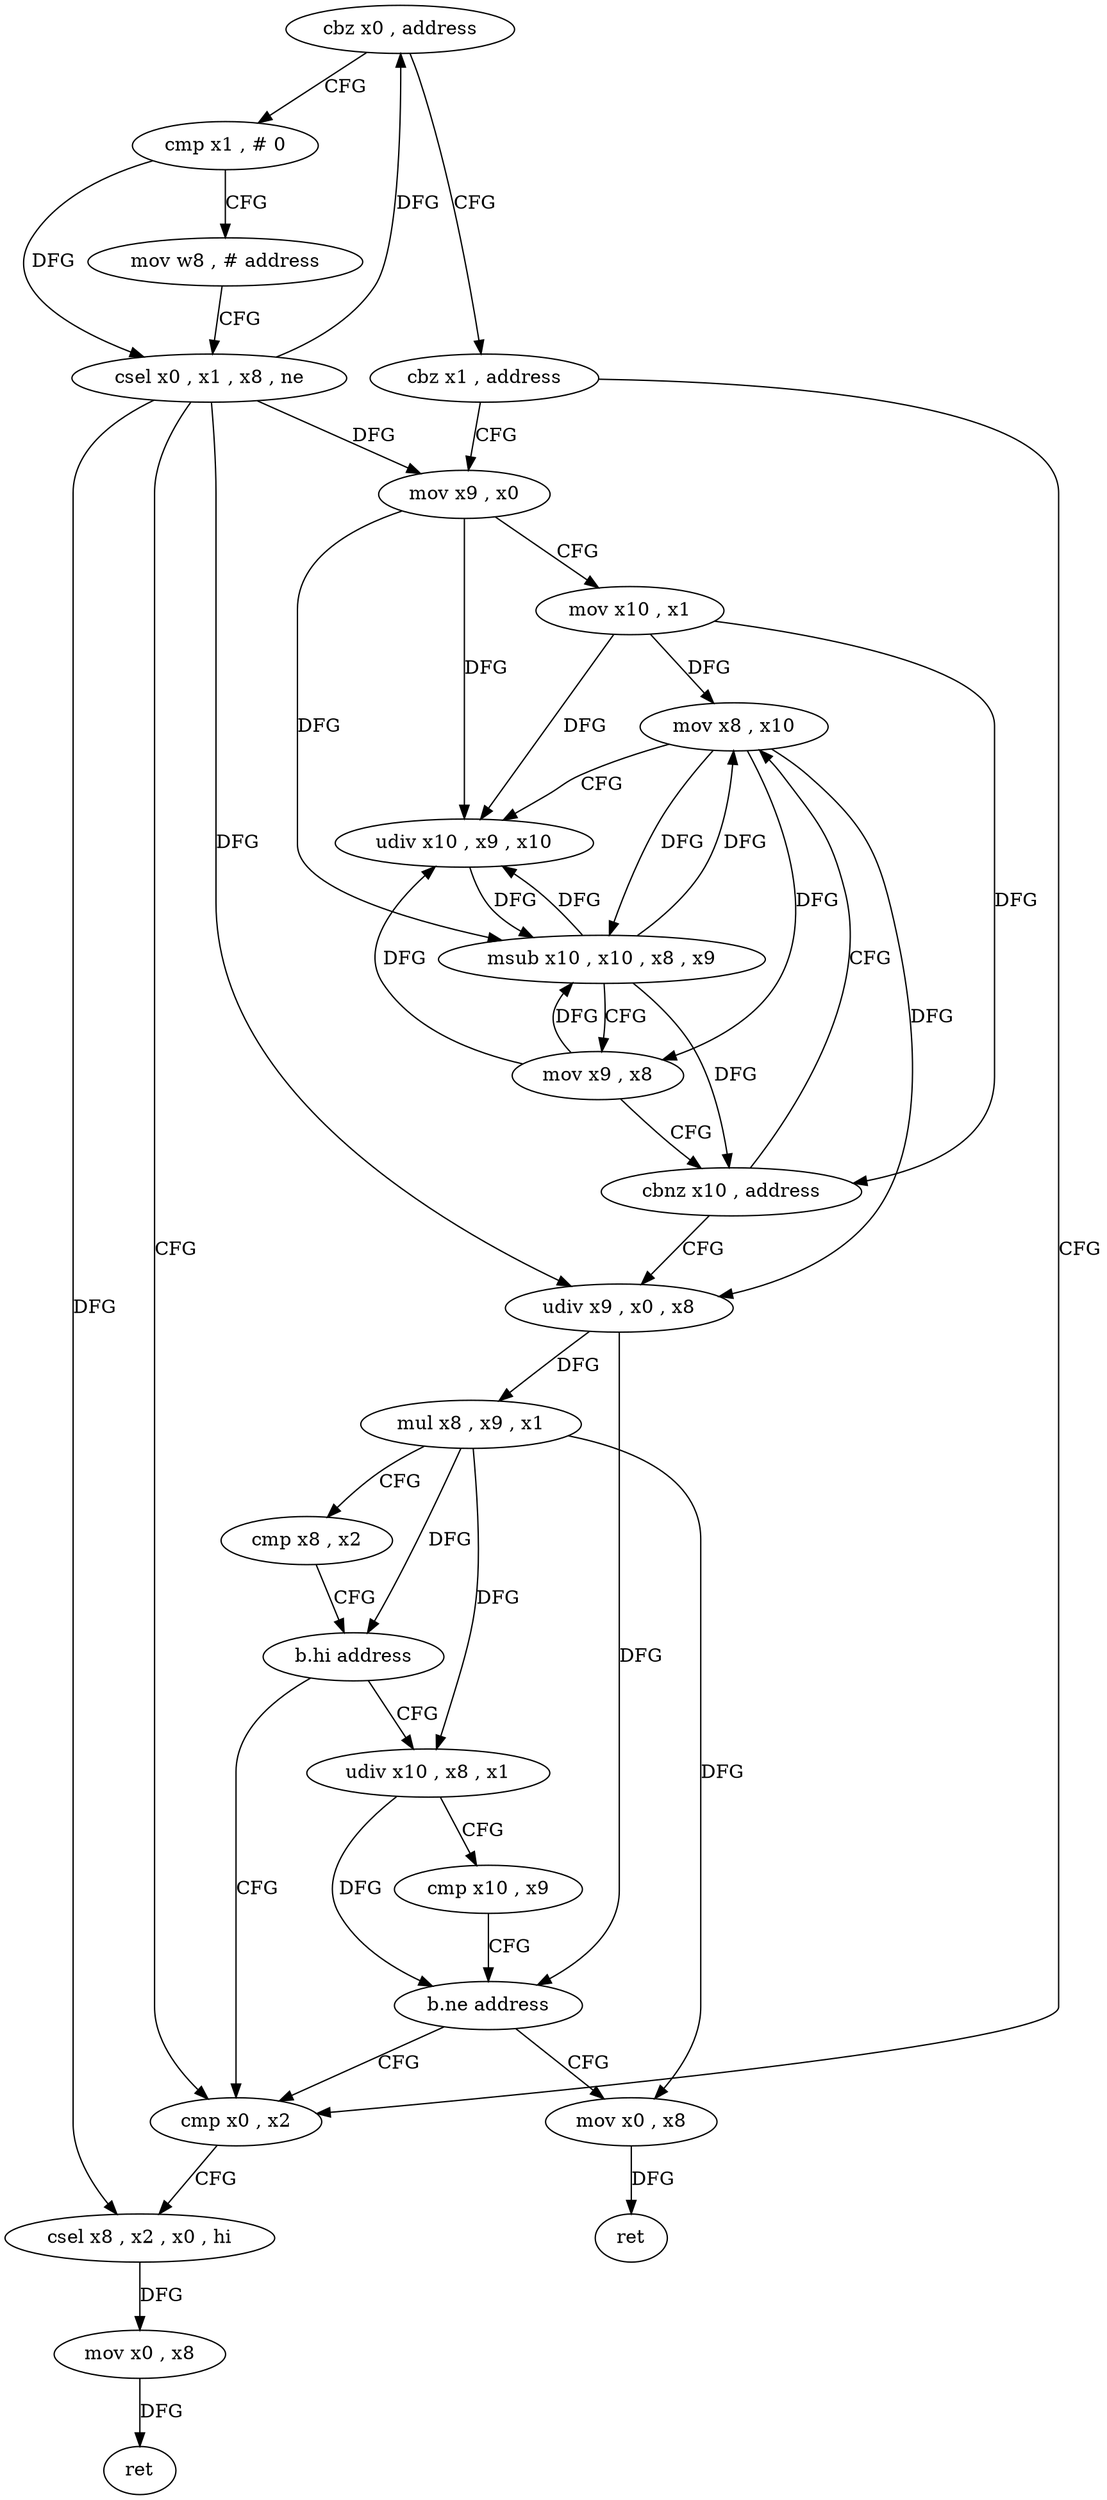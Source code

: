digraph "func" {
"4233100" [label = "cbz x0 , address" ]
"4233172" [label = "cmp x1 , # 0" ]
"4233104" [label = "cbz x1 , address" ]
"4233176" [label = "mov w8 , # address" ]
"4233180" [label = "csel x0 , x1 , x8 , ne" ]
"4233184" [label = "cmp x0 , x2" ]
"4233108" [label = "mov x9 , x0" ]
"4233188" [label = "csel x8 , x2 , x0 , hi" ]
"4233192" [label = "mov x0 , x8" ]
"4233196" [label = "ret" ]
"4233112" [label = "mov x10 , x1" ]
"4233116" [label = "mov x8 , x10" ]
"4233120" [label = "udiv x10 , x9 , x10" ]
"4233124" [label = "msub x10 , x10 , x8 , x9" ]
"4233128" [label = "mov x9 , x8" ]
"4233132" [label = "cbnz x10 , address" ]
"4233136" [label = "udiv x9 , x0 , x8" ]
"4233140" [label = "mul x8 , x9 , x1" ]
"4233144" [label = "cmp x8 , x2" ]
"4233148" [label = "b.hi address" ]
"4233152" [label = "udiv x10 , x8 , x1" ]
"4233156" [label = "cmp x10 , x9" ]
"4233160" [label = "b.ne address" ]
"4233164" [label = "mov x0 , x8" ]
"4233168" [label = "ret" ]
"4233100" -> "4233172" [ label = "CFG" ]
"4233100" -> "4233104" [ label = "CFG" ]
"4233172" -> "4233176" [ label = "CFG" ]
"4233172" -> "4233180" [ label = "DFG" ]
"4233104" -> "4233184" [ label = "CFG" ]
"4233104" -> "4233108" [ label = "CFG" ]
"4233176" -> "4233180" [ label = "CFG" ]
"4233180" -> "4233184" [ label = "CFG" ]
"4233180" -> "4233100" [ label = "DFG" ]
"4233180" -> "4233188" [ label = "DFG" ]
"4233180" -> "4233108" [ label = "DFG" ]
"4233180" -> "4233136" [ label = "DFG" ]
"4233184" -> "4233188" [ label = "CFG" ]
"4233108" -> "4233112" [ label = "CFG" ]
"4233108" -> "4233120" [ label = "DFG" ]
"4233108" -> "4233124" [ label = "DFG" ]
"4233188" -> "4233192" [ label = "DFG" ]
"4233192" -> "4233196" [ label = "DFG" ]
"4233112" -> "4233116" [ label = "DFG" ]
"4233112" -> "4233120" [ label = "DFG" ]
"4233112" -> "4233132" [ label = "DFG" ]
"4233116" -> "4233120" [ label = "CFG" ]
"4233116" -> "4233124" [ label = "DFG" ]
"4233116" -> "4233128" [ label = "DFG" ]
"4233116" -> "4233136" [ label = "DFG" ]
"4233120" -> "4233124" [ label = "DFG" ]
"4233124" -> "4233128" [ label = "CFG" ]
"4233124" -> "4233116" [ label = "DFG" ]
"4233124" -> "4233120" [ label = "DFG" ]
"4233124" -> "4233132" [ label = "DFG" ]
"4233128" -> "4233132" [ label = "CFG" ]
"4233128" -> "4233120" [ label = "DFG" ]
"4233128" -> "4233124" [ label = "DFG" ]
"4233132" -> "4233116" [ label = "CFG" ]
"4233132" -> "4233136" [ label = "CFG" ]
"4233136" -> "4233140" [ label = "DFG" ]
"4233136" -> "4233160" [ label = "DFG" ]
"4233140" -> "4233144" [ label = "CFG" ]
"4233140" -> "4233148" [ label = "DFG" ]
"4233140" -> "4233152" [ label = "DFG" ]
"4233140" -> "4233164" [ label = "DFG" ]
"4233144" -> "4233148" [ label = "CFG" ]
"4233148" -> "4233184" [ label = "CFG" ]
"4233148" -> "4233152" [ label = "CFG" ]
"4233152" -> "4233156" [ label = "CFG" ]
"4233152" -> "4233160" [ label = "DFG" ]
"4233156" -> "4233160" [ label = "CFG" ]
"4233160" -> "4233184" [ label = "CFG" ]
"4233160" -> "4233164" [ label = "CFG" ]
"4233164" -> "4233168" [ label = "DFG" ]
}
